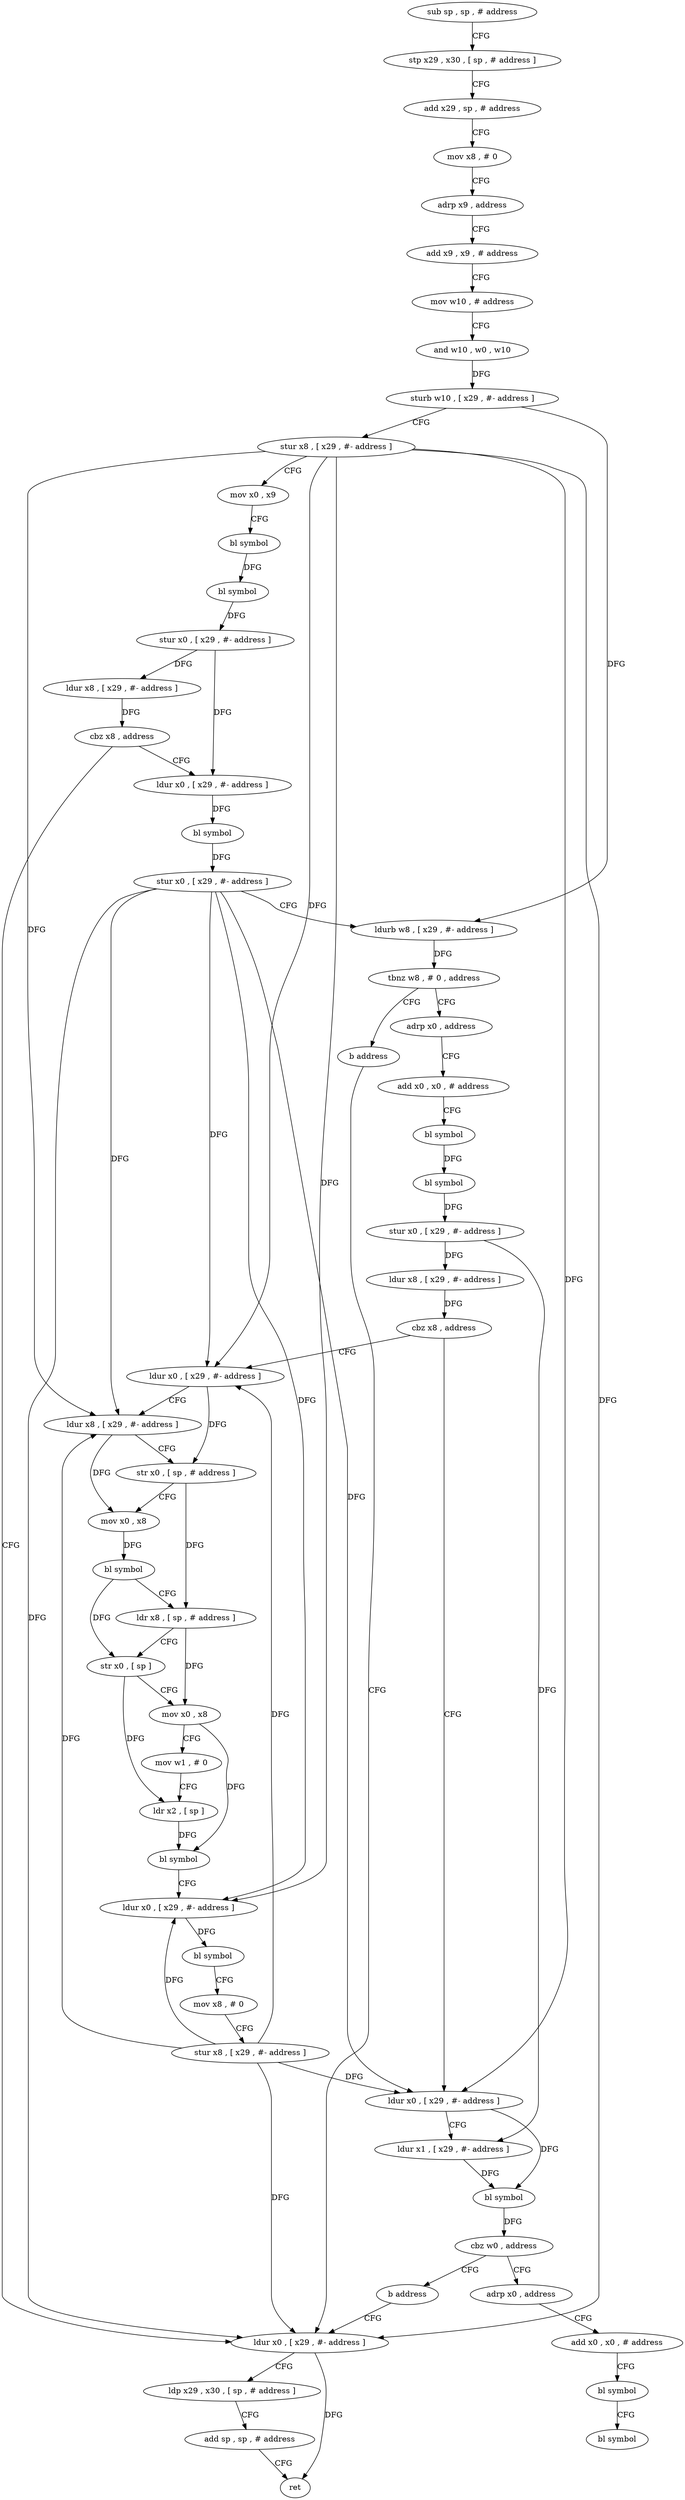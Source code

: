 digraph "func" {
"4216820" [label = "sub sp , sp , # address" ]
"4216824" [label = "stp x29 , x30 , [ sp , # address ]" ]
"4216828" [label = "add x29 , sp , # address" ]
"4216832" [label = "mov x8 , # 0" ]
"4216836" [label = "adrp x9 , address" ]
"4216840" [label = "add x9 , x9 , # address" ]
"4216844" [label = "mov w10 , # address" ]
"4216848" [label = "and w10 , w0 , w10" ]
"4216852" [label = "sturb w10 , [ x29 , #- address ]" ]
"4216856" [label = "stur x8 , [ x29 , #- address ]" ]
"4216860" [label = "mov x0 , x9" ]
"4216864" [label = "bl symbol" ]
"4216868" [label = "bl symbol" ]
"4216872" [label = "stur x0 , [ x29 , #- address ]" ]
"4216876" [label = "ldur x8 , [ x29 , #- address ]" ]
"4216880" [label = "cbz x8 , address" ]
"4217128" [label = "ldur x0 , [ x29 , #- address ]" ]
"4216884" [label = "ldur x0 , [ x29 , #- address ]" ]
"4217132" [label = "ldp x29 , x30 , [ sp , # address ]" ]
"4217136" [label = "add sp , sp , # address" ]
"4217140" [label = "ret" ]
"4216888" [label = "bl symbol" ]
"4216892" [label = "stur x0 , [ x29 , #- address ]" ]
"4216896" [label = "ldurb w8 , [ x29 , #- address ]" ]
"4216900" [label = "tbnz w8 , # 0 , address" ]
"4216908" [label = "adrp x0 , address" ]
"4216904" [label = "b address" ]
"4216912" [label = "add x0 , x0 , # address" ]
"4216916" [label = "bl symbol" ]
"4216920" [label = "bl symbol" ]
"4216924" [label = "stur x0 , [ x29 , #- address ]" ]
"4216928" [label = "ldur x8 , [ x29 , #- address ]" ]
"4216932" [label = "cbz x8 , address" ]
"4217068" [label = "ldur x0 , [ x29 , #- address ]" ]
"4216936" [label = "ldur x0 , [ x29 , #- address ]" ]
"4217072" [label = "ldur x8 , [ x29 , #- address ]" ]
"4217076" [label = "str x0 , [ sp , # address ]" ]
"4217080" [label = "mov x0 , x8" ]
"4217084" [label = "bl symbol" ]
"4217088" [label = "ldr x8 , [ sp , # address ]" ]
"4217092" [label = "str x0 , [ sp ]" ]
"4217096" [label = "mov x0 , x8" ]
"4217100" [label = "mov w1 , # 0" ]
"4217104" [label = "ldr x2 , [ sp ]" ]
"4217108" [label = "bl symbol" ]
"4217112" [label = "ldur x0 , [ x29 , #- address ]" ]
"4217116" [label = "bl symbol" ]
"4217120" [label = "mov x8 , # 0" ]
"4217124" [label = "stur x8 , [ x29 , #- address ]" ]
"4216940" [label = "ldur x1 , [ x29 , #- address ]" ]
"4216944" [label = "bl symbol" ]
"4216948" [label = "cbz w0 , address" ]
"4217064" [label = "b address" ]
"4216952" [label = "adrp x0 , address" ]
"4216956" [label = "add x0 , x0 , # address" ]
"4216960" [label = "bl symbol" ]
"4216964" [label = "bl symbol" ]
"4216820" -> "4216824" [ label = "CFG" ]
"4216824" -> "4216828" [ label = "CFG" ]
"4216828" -> "4216832" [ label = "CFG" ]
"4216832" -> "4216836" [ label = "CFG" ]
"4216836" -> "4216840" [ label = "CFG" ]
"4216840" -> "4216844" [ label = "CFG" ]
"4216844" -> "4216848" [ label = "CFG" ]
"4216848" -> "4216852" [ label = "DFG" ]
"4216852" -> "4216856" [ label = "CFG" ]
"4216852" -> "4216896" [ label = "DFG" ]
"4216856" -> "4216860" [ label = "CFG" ]
"4216856" -> "4217128" [ label = "DFG" ]
"4216856" -> "4217068" [ label = "DFG" ]
"4216856" -> "4217072" [ label = "DFG" ]
"4216856" -> "4217112" [ label = "DFG" ]
"4216856" -> "4216936" [ label = "DFG" ]
"4216860" -> "4216864" [ label = "CFG" ]
"4216864" -> "4216868" [ label = "DFG" ]
"4216868" -> "4216872" [ label = "DFG" ]
"4216872" -> "4216876" [ label = "DFG" ]
"4216872" -> "4216884" [ label = "DFG" ]
"4216876" -> "4216880" [ label = "DFG" ]
"4216880" -> "4217128" [ label = "CFG" ]
"4216880" -> "4216884" [ label = "CFG" ]
"4217128" -> "4217132" [ label = "CFG" ]
"4217128" -> "4217140" [ label = "DFG" ]
"4216884" -> "4216888" [ label = "DFG" ]
"4217132" -> "4217136" [ label = "CFG" ]
"4217136" -> "4217140" [ label = "CFG" ]
"4216888" -> "4216892" [ label = "DFG" ]
"4216892" -> "4216896" [ label = "CFG" ]
"4216892" -> "4217128" [ label = "DFG" ]
"4216892" -> "4217068" [ label = "DFG" ]
"4216892" -> "4217072" [ label = "DFG" ]
"4216892" -> "4217112" [ label = "DFG" ]
"4216892" -> "4216936" [ label = "DFG" ]
"4216896" -> "4216900" [ label = "DFG" ]
"4216900" -> "4216908" [ label = "CFG" ]
"4216900" -> "4216904" [ label = "CFG" ]
"4216908" -> "4216912" [ label = "CFG" ]
"4216904" -> "4217128" [ label = "CFG" ]
"4216912" -> "4216916" [ label = "CFG" ]
"4216916" -> "4216920" [ label = "DFG" ]
"4216920" -> "4216924" [ label = "DFG" ]
"4216924" -> "4216928" [ label = "DFG" ]
"4216924" -> "4216940" [ label = "DFG" ]
"4216928" -> "4216932" [ label = "DFG" ]
"4216932" -> "4217068" [ label = "CFG" ]
"4216932" -> "4216936" [ label = "CFG" ]
"4217068" -> "4217072" [ label = "CFG" ]
"4217068" -> "4217076" [ label = "DFG" ]
"4216936" -> "4216940" [ label = "CFG" ]
"4216936" -> "4216944" [ label = "DFG" ]
"4217072" -> "4217076" [ label = "CFG" ]
"4217072" -> "4217080" [ label = "DFG" ]
"4217076" -> "4217080" [ label = "CFG" ]
"4217076" -> "4217088" [ label = "DFG" ]
"4217080" -> "4217084" [ label = "DFG" ]
"4217084" -> "4217088" [ label = "CFG" ]
"4217084" -> "4217092" [ label = "DFG" ]
"4217088" -> "4217092" [ label = "CFG" ]
"4217088" -> "4217096" [ label = "DFG" ]
"4217092" -> "4217096" [ label = "CFG" ]
"4217092" -> "4217104" [ label = "DFG" ]
"4217096" -> "4217100" [ label = "CFG" ]
"4217096" -> "4217108" [ label = "DFG" ]
"4217100" -> "4217104" [ label = "CFG" ]
"4217104" -> "4217108" [ label = "DFG" ]
"4217108" -> "4217112" [ label = "CFG" ]
"4217112" -> "4217116" [ label = "DFG" ]
"4217116" -> "4217120" [ label = "CFG" ]
"4217120" -> "4217124" [ label = "CFG" ]
"4217124" -> "4217128" [ label = "DFG" ]
"4217124" -> "4217068" [ label = "DFG" ]
"4217124" -> "4217072" [ label = "DFG" ]
"4217124" -> "4217112" [ label = "DFG" ]
"4217124" -> "4216936" [ label = "DFG" ]
"4216940" -> "4216944" [ label = "DFG" ]
"4216944" -> "4216948" [ label = "DFG" ]
"4216948" -> "4217064" [ label = "CFG" ]
"4216948" -> "4216952" [ label = "CFG" ]
"4217064" -> "4217128" [ label = "CFG" ]
"4216952" -> "4216956" [ label = "CFG" ]
"4216956" -> "4216960" [ label = "CFG" ]
"4216960" -> "4216964" [ label = "CFG" ]
}
